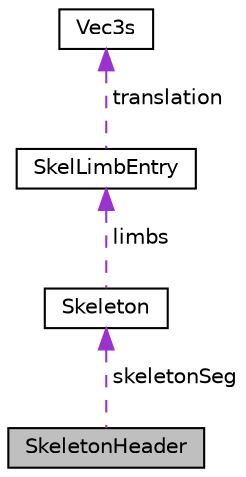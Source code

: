 digraph "SkeletonHeader"
{
 // LATEX_PDF_SIZE
  edge [fontname="Helvetica",fontsize="10",labelfontname="Helvetica",labelfontsize="10"];
  node [fontname="Helvetica",fontsize="10",shape=record];
  Node1 [label="SkeletonHeader",height=0.2,width=0.4,color="black", fillcolor="grey75", style="filled", fontcolor="black",tooltip=" "];
  Node2 -> Node1 [dir="back",color="darkorchid3",fontsize="10",style="dashed",label=" skeletonSeg" ,fontname="Helvetica"];
  Node2 [label="Skeleton",height=0.2,width=0.4,color="black", fillcolor="white", style="filled",URL="$dc/d1b/structSkeleton.html",tooltip=" "];
  Node3 -> Node2 [dir="back",color="darkorchid3",fontsize="10",style="dashed",label=" limbs" ,fontname="Helvetica"];
  Node3 [label="SkelLimbEntry",height=0.2,width=0.4,color="black", fillcolor="white", style="filled",URL="$dd/d8c/structSkelLimbEntry.html",tooltip=" "];
  Node4 -> Node3 [dir="back",color="darkorchid3",fontsize="10",style="dashed",label=" translation" ,fontname="Helvetica"];
  Node4 [label="Vec3s",height=0.2,width=0.4,color="black", fillcolor="white", style="filled",URL="$d8/d79/structVec3s.html",tooltip=" "];
}
